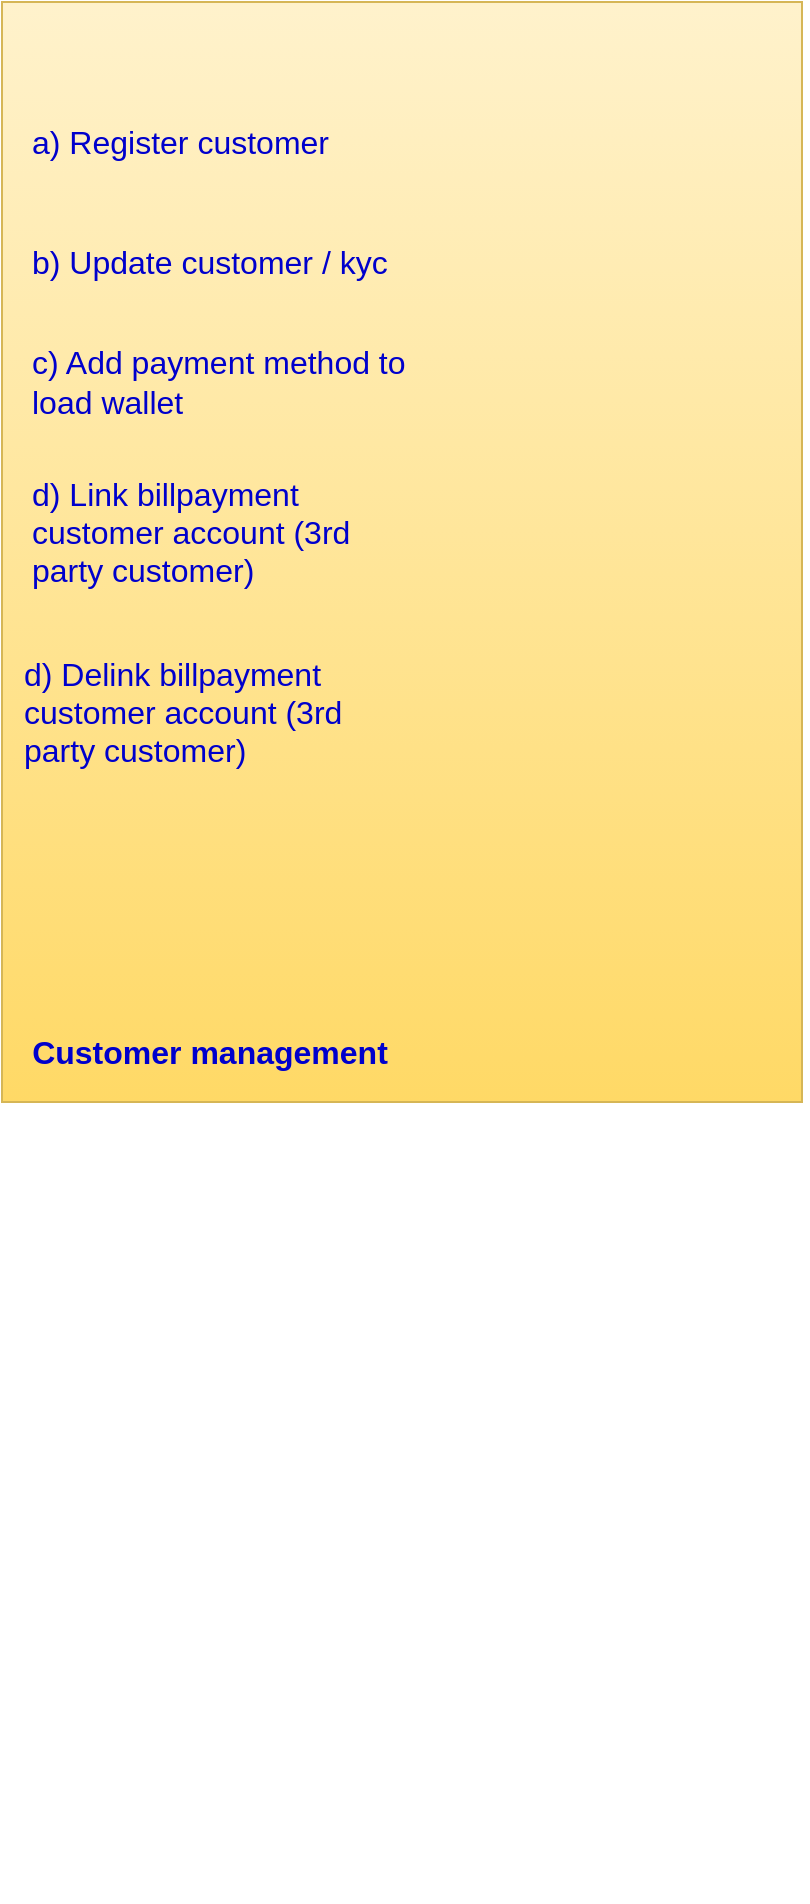 <mxfile version="20.6.0" type="github">
  <diagram id="c6JLvSxhbYfYdat7HCSK" name="Page-1">
    <mxGraphModel dx="3533" dy="1526" grid="1" gridSize="10" guides="1" tooltips="1" connect="1" arrows="1" fold="1" page="1" pageScale="1" pageWidth="827" pageHeight="1169" math="0" shadow="0">
      <root>
        <mxCell id="0" />
        <mxCell id="1" parent="0" />
        <mxCell id="aU-5JYxauHx9QPA6MI9r-5" value="" style="group" vertex="1" connectable="0" parent="1">
          <mxGeometry x="-790" y="60" width="400" height="950" as="geometry" />
        </mxCell>
        <mxCell id="aU-5JYxauHx9QPA6MI9r-2" value="" style="rounded=0;whiteSpace=wrap;html=1;fillColor=#fff2cc;strokeColor=#d6b656;gradientColor=#ffd966;" vertex="1" parent="aU-5JYxauHx9QPA6MI9r-5">
          <mxGeometry x="-3" width="400" height="550" as="geometry" />
        </mxCell>
        <mxCell id="aU-5JYxauHx9QPA6MI9r-3" value="Customer management" style="text;html=1;strokeColor=none;fillColor=none;align=center;verticalAlign=middle;whiteSpace=wrap;rounded=0;fontSize=16;fontStyle=1;fontColor=#0000CC;" vertex="1" parent="aU-5JYxauHx9QPA6MI9r-5">
          <mxGeometry x="-4" y="510" width="210" height="30" as="geometry" />
        </mxCell>
        <mxCell id="aU-5JYxauHx9QPA6MI9r-4" value="a) Register customer" style="text;html=1;strokeColor=none;fillColor=none;align=left;verticalAlign=middle;whiteSpace=wrap;rounded=0;fontSize=16;fontColor=#0000CC;" vertex="1" parent="aU-5JYxauHx9QPA6MI9r-5">
          <mxGeometry x="10" y="50" width="200" height="40" as="geometry" />
        </mxCell>
        <mxCell id="aU-5JYxauHx9QPA6MI9r-6" value="b) Update customer / kyc" style="text;html=1;strokeColor=none;fillColor=none;align=left;verticalAlign=middle;whiteSpace=wrap;rounded=0;fontSize=16;fontColor=#0000CC;" vertex="1" parent="aU-5JYxauHx9QPA6MI9r-5">
          <mxGeometry x="10" y="110" width="200" height="40" as="geometry" />
        </mxCell>
        <mxCell id="aU-5JYxauHx9QPA6MI9r-7" value="c) Add payment method to load wallet" style="text;html=1;strokeColor=none;fillColor=none;align=left;verticalAlign=middle;whiteSpace=wrap;rounded=0;fontSize=16;fontColor=#0000CC;" vertex="1" parent="aU-5JYxauHx9QPA6MI9r-5">
          <mxGeometry x="10" y="170" width="200" height="40" as="geometry" />
        </mxCell>
        <mxCell id="aU-5JYxauHx9QPA6MI9r-8" value="d) Link billpayment customer account (3rd party customer)" style="text;html=1;strokeColor=none;fillColor=none;align=left;verticalAlign=middle;whiteSpace=wrap;rounded=0;fontSize=16;fontColor=#0000CC;" vertex="1" parent="aU-5JYxauHx9QPA6MI9r-5">
          <mxGeometry x="10" y="230" width="200" height="70" as="geometry" />
        </mxCell>
        <mxCell id="aU-5JYxauHx9QPA6MI9r-9" value="d) Delink billpayment customer account (3rd party customer)" style="text;html=1;strokeColor=none;fillColor=none;align=left;verticalAlign=middle;whiteSpace=wrap;rounded=0;fontSize=16;fontColor=#0000CC;" vertex="1" parent="aU-5JYxauHx9QPA6MI9r-5">
          <mxGeometry x="6" y="320" width="200" height="70" as="geometry" />
        </mxCell>
      </root>
    </mxGraphModel>
  </diagram>
</mxfile>
